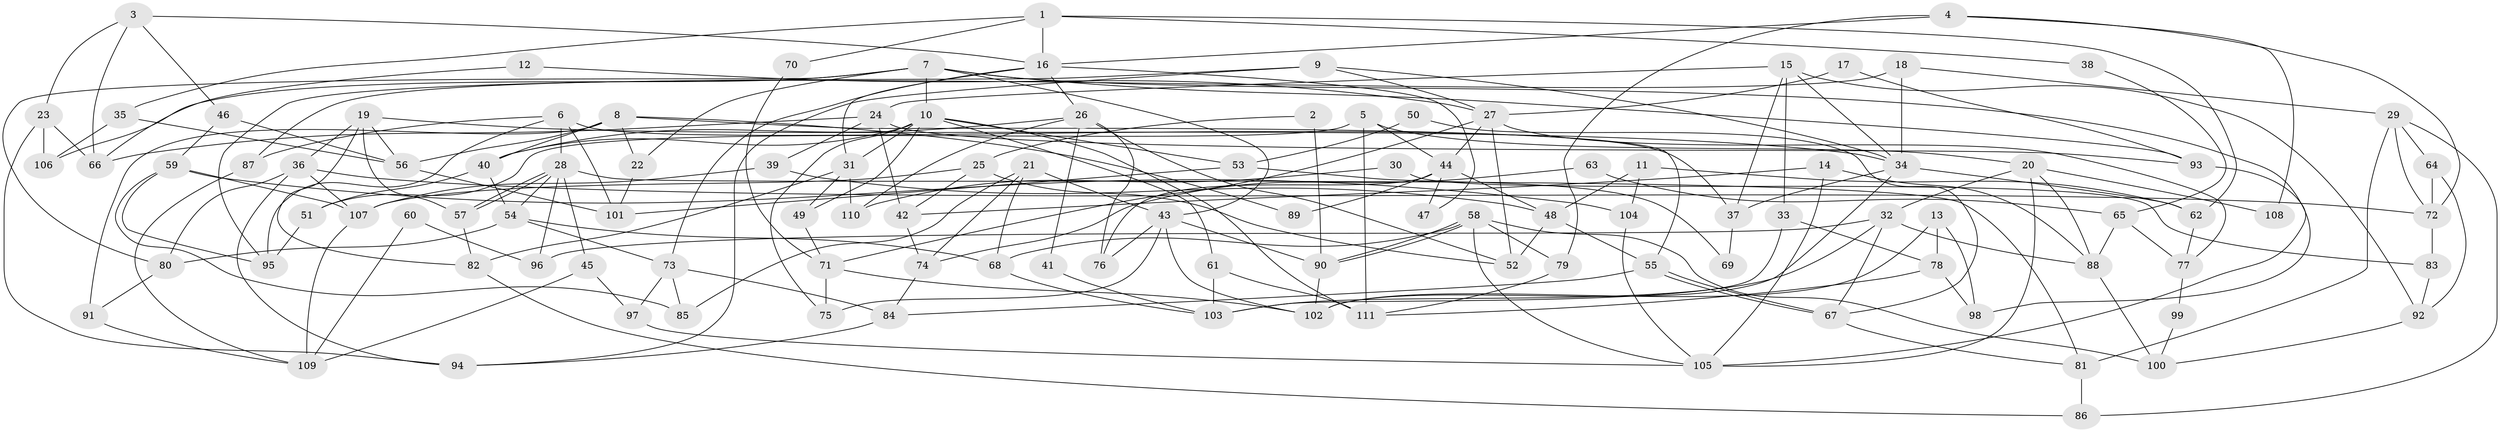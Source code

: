 // coarse degree distribution, {13: 0.030303030303030304, 2: 0.10606060606060606, 4: 0.18181818181818182, 5: 0.18181818181818182, 6: 0.16666666666666666, 8: 0.030303030303030304, 10: 0.030303030303030304, 3: 0.15151515151515152, 7: 0.12121212121212122}
// Generated by graph-tools (version 1.1) at 2025/19/03/04/25 18:19:03]
// undirected, 111 vertices, 222 edges
graph export_dot {
graph [start="1"]
  node [color=gray90,style=filled];
  1;
  2;
  3;
  4;
  5;
  6;
  7;
  8;
  9;
  10;
  11;
  12;
  13;
  14;
  15;
  16;
  17;
  18;
  19;
  20;
  21;
  22;
  23;
  24;
  25;
  26;
  27;
  28;
  29;
  30;
  31;
  32;
  33;
  34;
  35;
  36;
  37;
  38;
  39;
  40;
  41;
  42;
  43;
  44;
  45;
  46;
  47;
  48;
  49;
  50;
  51;
  52;
  53;
  54;
  55;
  56;
  57;
  58;
  59;
  60;
  61;
  62;
  63;
  64;
  65;
  66;
  67;
  68;
  69;
  70;
  71;
  72;
  73;
  74;
  75;
  76;
  77;
  78;
  79;
  80;
  81;
  82;
  83;
  84;
  85;
  86;
  87;
  88;
  89;
  90;
  91;
  92;
  93;
  94;
  95;
  96;
  97;
  98;
  99;
  100;
  101;
  102;
  103;
  104;
  105;
  106;
  107;
  108;
  109;
  110;
  111;
  1 -- 62;
  1 -- 16;
  1 -- 35;
  1 -- 38;
  1 -- 70;
  2 -- 90;
  2 -- 25;
  3 -- 23;
  3 -- 16;
  3 -- 46;
  3 -- 66;
  4 -- 72;
  4 -- 79;
  4 -- 16;
  4 -- 108;
  5 -- 111;
  5 -- 44;
  5 -- 20;
  5 -- 51;
  6 -- 95;
  6 -- 28;
  6 -- 37;
  6 -- 87;
  6 -- 101;
  7 -- 98;
  7 -- 10;
  7 -- 22;
  7 -- 43;
  7 -- 80;
  7 -- 93;
  7 -- 106;
  8 -- 91;
  8 -- 55;
  8 -- 22;
  8 -- 40;
  8 -- 56;
  8 -- 89;
  9 -- 34;
  9 -- 27;
  9 -- 94;
  9 -- 95;
  10 -- 49;
  10 -- 40;
  10 -- 31;
  10 -- 53;
  10 -- 61;
  10 -- 75;
  10 -- 111;
  11 -- 104;
  11 -- 48;
  11 -- 62;
  12 -- 27;
  12 -- 66;
  13 -- 102;
  13 -- 78;
  13 -- 98;
  14 -- 105;
  14 -- 42;
  14 -- 88;
  15 -- 37;
  15 -- 24;
  15 -- 33;
  15 -- 34;
  15 -- 92;
  16 -- 31;
  16 -- 26;
  16 -- 47;
  16 -- 73;
  17 -- 27;
  17 -- 93;
  18 -- 87;
  18 -- 34;
  18 -- 29;
  19 -- 34;
  19 -- 56;
  19 -- 36;
  19 -- 57;
  19 -- 82;
  20 -- 88;
  20 -- 32;
  20 -- 105;
  20 -- 108;
  21 -- 43;
  21 -- 85;
  21 -- 68;
  21 -- 74;
  22 -- 101;
  23 -- 94;
  23 -- 106;
  23 -- 66;
  24 -- 93;
  24 -- 66;
  24 -- 39;
  24 -- 42;
  25 -- 52;
  25 -- 107;
  25 -- 42;
  26 -- 40;
  26 -- 41;
  26 -- 52;
  26 -- 76;
  26 -- 110;
  27 -- 52;
  27 -- 44;
  27 -- 71;
  27 -- 77;
  28 -- 81;
  28 -- 57;
  28 -- 57;
  28 -- 45;
  28 -- 54;
  28 -- 96;
  29 -- 72;
  29 -- 64;
  29 -- 81;
  29 -- 86;
  30 -- 110;
  30 -- 83;
  31 -- 82;
  31 -- 49;
  31 -- 110;
  32 -- 67;
  32 -- 88;
  32 -- 96;
  32 -- 103;
  33 -- 103;
  33 -- 78;
  34 -- 102;
  34 -- 37;
  34 -- 62;
  35 -- 56;
  35 -- 106;
  36 -- 94;
  36 -- 72;
  36 -- 80;
  36 -- 107;
  37 -- 69;
  38 -- 65;
  39 -- 107;
  39 -- 48;
  40 -- 54;
  40 -- 51;
  41 -- 103;
  42 -- 74;
  43 -- 90;
  43 -- 75;
  43 -- 76;
  43 -- 102;
  44 -- 48;
  44 -- 76;
  44 -- 47;
  44 -- 89;
  45 -- 97;
  45 -- 109;
  46 -- 56;
  46 -- 59;
  48 -- 55;
  48 -- 52;
  49 -- 71;
  50 -- 53;
  50 -- 67;
  51 -- 95;
  53 -- 101;
  53 -- 69;
  54 -- 80;
  54 -- 68;
  54 -- 73;
  55 -- 84;
  55 -- 67;
  55 -- 67;
  56 -- 101;
  57 -- 82;
  58 -- 68;
  58 -- 90;
  58 -- 90;
  58 -- 79;
  58 -- 100;
  58 -- 105;
  59 -- 95;
  59 -- 85;
  59 -- 104;
  59 -- 107;
  60 -- 96;
  60 -- 109;
  61 -- 103;
  61 -- 111;
  62 -- 77;
  63 -- 65;
  63 -- 74;
  64 -- 92;
  64 -- 72;
  65 -- 88;
  65 -- 77;
  67 -- 81;
  68 -- 103;
  70 -- 71;
  71 -- 75;
  71 -- 102;
  72 -- 83;
  73 -- 84;
  73 -- 85;
  73 -- 97;
  74 -- 84;
  77 -- 99;
  78 -- 111;
  78 -- 98;
  79 -- 111;
  80 -- 91;
  81 -- 86;
  82 -- 86;
  83 -- 92;
  84 -- 94;
  87 -- 109;
  88 -- 100;
  90 -- 102;
  91 -- 109;
  92 -- 100;
  93 -- 105;
  97 -- 105;
  99 -- 100;
  104 -- 105;
  107 -- 109;
}
